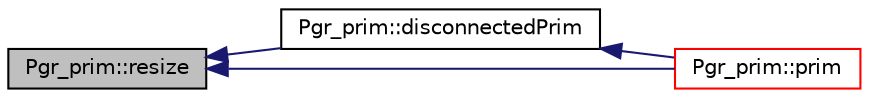 digraph "Pgr_prim::resize"
{
  edge [fontname="Helvetica",fontsize="10",labelfontname="Helvetica",labelfontsize="10"];
  node [fontname="Helvetica",fontsize="10",shape=record];
  rankdir="LR";
  Node1 [label="Pgr_prim::resize",height=0.2,width=0.4,color="black", fillcolor="grey75", style="filled", fontcolor="black"];
  Node1 -> Node2 [dir="back",color="midnightblue",fontsize="10",style="solid",fontname="Helvetica"];
  Node2 [label="Pgr_prim::disconnectedPrim",height=0.2,width=0.4,color="black", fillcolor="white", style="filled",URL="$classPgr__prim.html#a8a8cc66a84718a95b9cd36b3b9c6fe39"];
  Node2 -> Node3 [dir="back",color="midnightblue",fontsize="10",style="solid",fontname="Helvetica"];
  Node3 [label="Pgr_prim::prim",height=0.2,width=0.4,color="red", fillcolor="white", style="filled",URL="$classPgr__prim.html#ac0fb5878a822e585b21df0189c3697c8"];
  Node1 -> Node3 [dir="back",color="midnightblue",fontsize="10",style="solid",fontname="Helvetica"];
}
